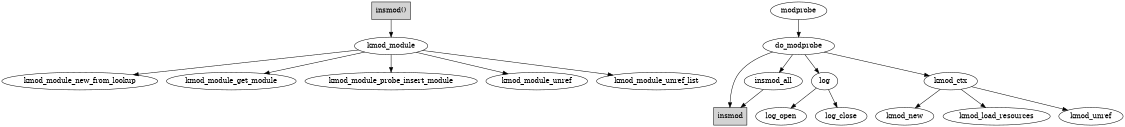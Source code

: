 digraph G {

	subgraph kmod_module_4_insmod 
	{
	"insmod()" [shape=box style="filled" gradientangle=90];

	"insmod()" -> kmod_module ;

	kmod_module -> kmod_module_new_from_lookup;
	kmod_module -> kmod_module_get_module;
	kmod_module -> kmod_module_probe_insert_module;
	kmod_module -> kmod_module_unref;
	kmod_module -> kmod_module_unref_list;

	node [shape=box style="filled" gradientangle=90]
			insmod;
	}

	size="7.5 7.5";  

	modprobe -> do_modprobe;

	do_modprobe -> log;
	log -> log_open;
	log -> log_close;

	do_modprobe -> kmod_ctx;
	kmod_ctx -> kmod_new;
	kmod_ctx -> kmod_load_resources;
	kmod_ctx -> kmod_unref;

	do_modprobe -> insmod_all;
	do_modprobe -> insmod;
	insmod_all -> insmod;

} 
